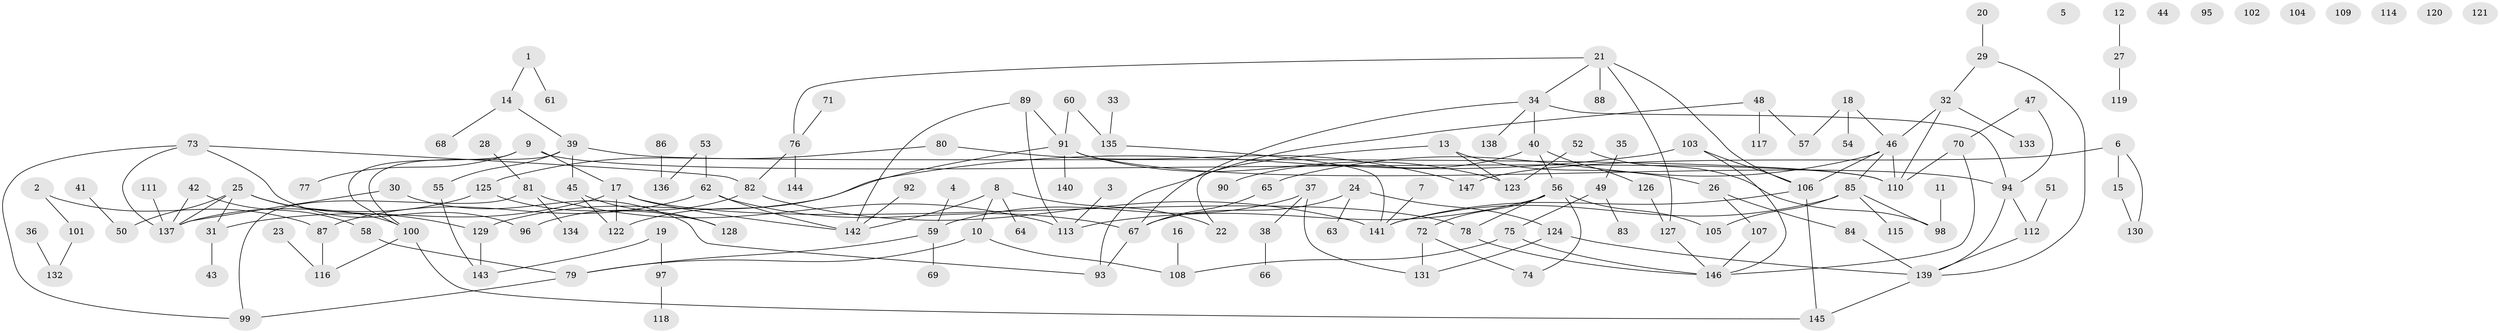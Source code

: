 // Generated by graph-tools (version 1.1) at 2025/25/03/09/25 03:25:23]
// undirected, 147 vertices, 180 edges
graph export_dot {
graph [start="1"]
  node [color=gray90,style=filled];
  1;
  2;
  3;
  4;
  5;
  6;
  7;
  8;
  9;
  10;
  11;
  12;
  13;
  14;
  15;
  16;
  17;
  18;
  19;
  20;
  21;
  22;
  23;
  24;
  25;
  26;
  27;
  28;
  29;
  30;
  31;
  32;
  33;
  34;
  35;
  36;
  37;
  38;
  39;
  40;
  41;
  42;
  43;
  44;
  45;
  46;
  47;
  48;
  49;
  50;
  51;
  52;
  53;
  54;
  55;
  56;
  57;
  58;
  59;
  60;
  61;
  62;
  63;
  64;
  65;
  66;
  67;
  68;
  69;
  70;
  71;
  72;
  73;
  74;
  75;
  76;
  77;
  78;
  79;
  80;
  81;
  82;
  83;
  84;
  85;
  86;
  87;
  88;
  89;
  90;
  91;
  92;
  93;
  94;
  95;
  96;
  97;
  98;
  99;
  100;
  101;
  102;
  103;
  104;
  105;
  106;
  107;
  108;
  109;
  110;
  111;
  112;
  113;
  114;
  115;
  116;
  117;
  118;
  119;
  120;
  121;
  122;
  123;
  124;
  125;
  126;
  127;
  128;
  129;
  130;
  131;
  132;
  133;
  134;
  135;
  136;
  137;
  138;
  139;
  140;
  141;
  142;
  143;
  144;
  145;
  146;
  147;
  1 -- 14;
  1 -- 61;
  2 -- 87;
  2 -- 101;
  3 -- 113;
  4 -- 59;
  6 -- 15;
  6 -- 130;
  6 -- 147;
  7 -- 141;
  8 -- 10;
  8 -- 22;
  8 -- 64;
  8 -- 142;
  9 -- 17;
  9 -- 77;
  9 -- 100;
  9 -- 110;
  10 -- 79;
  10 -- 108;
  11 -- 98;
  12 -- 27;
  13 -- 22;
  13 -- 26;
  13 -- 123;
  14 -- 39;
  14 -- 68;
  15 -- 130;
  16 -- 108;
  17 -- 31;
  17 -- 78;
  17 -- 122;
  17 -- 142;
  18 -- 46;
  18 -- 54;
  18 -- 57;
  19 -- 97;
  19 -- 143;
  20 -- 29;
  21 -- 34;
  21 -- 76;
  21 -- 88;
  21 -- 106;
  21 -- 127;
  23 -- 116;
  24 -- 63;
  24 -- 67;
  24 -- 124;
  25 -- 31;
  25 -- 50;
  25 -- 100;
  25 -- 129;
  25 -- 137;
  26 -- 84;
  26 -- 107;
  27 -- 119;
  28 -- 81;
  29 -- 32;
  29 -- 139;
  30 -- 93;
  30 -- 137;
  31 -- 43;
  32 -- 46;
  32 -- 110;
  32 -- 133;
  33 -- 135;
  34 -- 40;
  34 -- 67;
  34 -- 94;
  34 -- 138;
  35 -- 49;
  36 -- 132;
  37 -- 38;
  37 -- 59;
  37 -- 131;
  38 -- 66;
  39 -- 45;
  39 -- 55;
  39 -- 100;
  39 -- 110;
  40 -- 56;
  40 -- 90;
  40 -- 126;
  41 -- 50;
  42 -- 58;
  42 -- 137;
  45 -- 122;
  45 -- 128;
  46 -- 65;
  46 -- 85;
  46 -- 106;
  46 -- 110;
  47 -- 70;
  47 -- 94;
  48 -- 57;
  48 -- 93;
  48 -- 117;
  49 -- 75;
  49 -- 83;
  51 -- 112;
  52 -- 98;
  52 -- 123;
  53 -- 62;
  53 -- 136;
  55 -- 143;
  56 -- 72;
  56 -- 74;
  56 -- 78;
  56 -- 105;
  56 -- 113;
  58 -- 79;
  59 -- 69;
  59 -- 79;
  60 -- 91;
  60 -- 135;
  62 -- 67;
  62 -- 87;
  62 -- 142;
  65 -- 67;
  67 -- 93;
  70 -- 110;
  70 -- 146;
  71 -- 76;
  72 -- 74;
  72 -- 131;
  73 -- 82;
  73 -- 96;
  73 -- 99;
  73 -- 137;
  75 -- 108;
  75 -- 146;
  76 -- 82;
  76 -- 144;
  78 -- 146;
  79 -- 99;
  80 -- 125;
  80 -- 147;
  81 -- 99;
  81 -- 113;
  81 -- 134;
  82 -- 96;
  82 -- 141;
  84 -- 139;
  85 -- 98;
  85 -- 105;
  85 -- 115;
  85 -- 141;
  86 -- 136;
  87 -- 116;
  89 -- 91;
  89 -- 113;
  89 -- 142;
  91 -- 94;
  91 -- 122;
  91 -- 123;
  91 -- 140;
  92 -- 142;
  94 -- 112;
  94 -- 139;
  97 -- 118;
  100 -- 116;
  100 -- 145;
  101 -- 132;
  103 -- 106;
  103 -- 129;
  103 -- 146;
  106 -- 141;
  106 -- 145;
  107 -- 146;
  111 -- 137;
  112 -- 139;
  124 -- 131;
  124 -- 139;
  125 -- 128;
  125 -- 137;
  126 -- 127;
  127 -- 146;
  129 -- 143;
  135 -- 141;
  139 -- 145;
}
